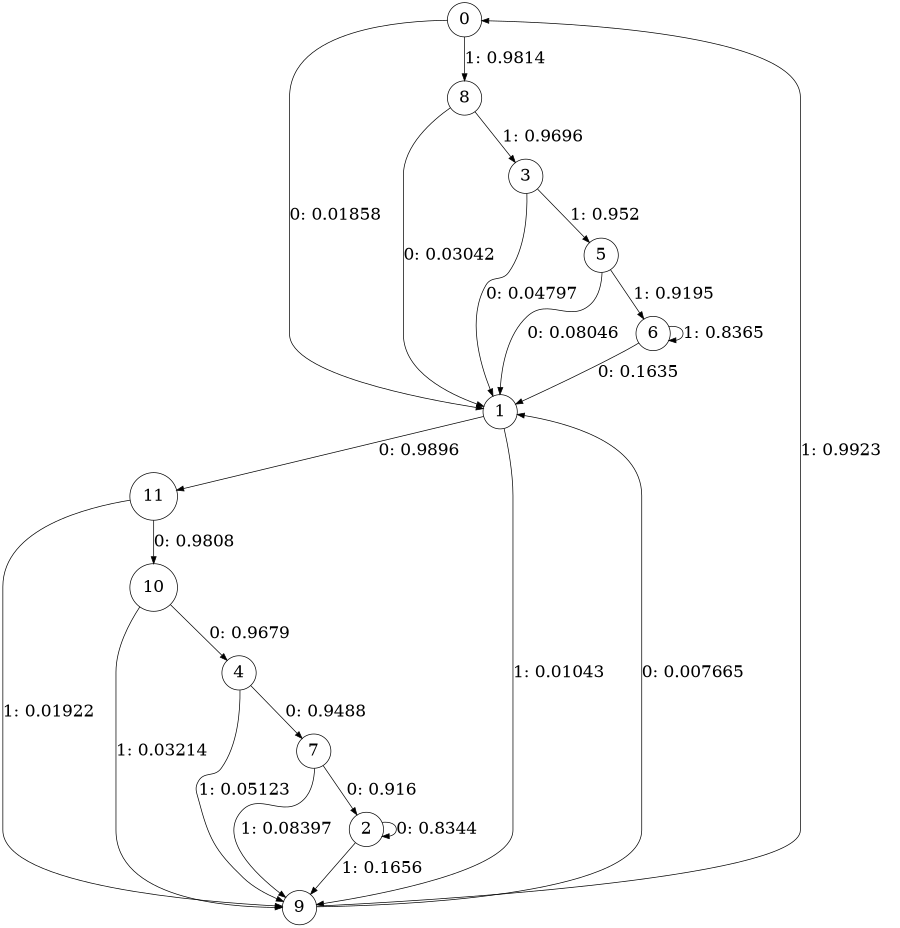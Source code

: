 digraph "ch3_random_source_L6" {
size = "6,8.5";
ratio = "fill";
node [shape = circle];
node [fontsize = 24];
edge [fontsize = 24];
0 -> 1 [label = "0: 0.01858  "];
0 -> 8 [label = "1: 0.9814   "];
1 -> 11 [label = "0: 0.9896   "];
1 -> 9 [label = "1: 0.01043  "];
2 -> 2 [label = "0: 0.8344   "];
2 -> 9 [label = "1: 0.1656   "];
3 -> 1 [label = "0: 0.04797  "];
3 -> 5 [label = "1: 0.952    "];
4 -> 7 [label = "0: 0.9488   "];
4 -> 9 [label = "1: 0.05123  "];
5 -> 1 [label = "0: 0.08046  "];
5 -> 6 [label = "1: 0.9195   "];
6 -> 1 [label = "0: 0.1635   "];
6 -> 6 [label = "1: 0.8365   "];
7 -> 2 [label = "0: 0.916    "];
7 -> 9 [label = "1: 0.08397  "];
8 -> 1 [label = "0: 0.03042  "];
8 -> 3 [label = "1: 0.9696   "];
9 -> 1 [label = "0: 0.007665  "];
9 -> 0 [label = "1: 0.9923   "];
10 -> 4 [label = "0: 0.9679   "];
10 -> 9 [label = "1: 0.03214  "];
11 -> 10 [label = "0: 0.9808   "];
11 -> 9 [label = "1: 0.01922  "];
}